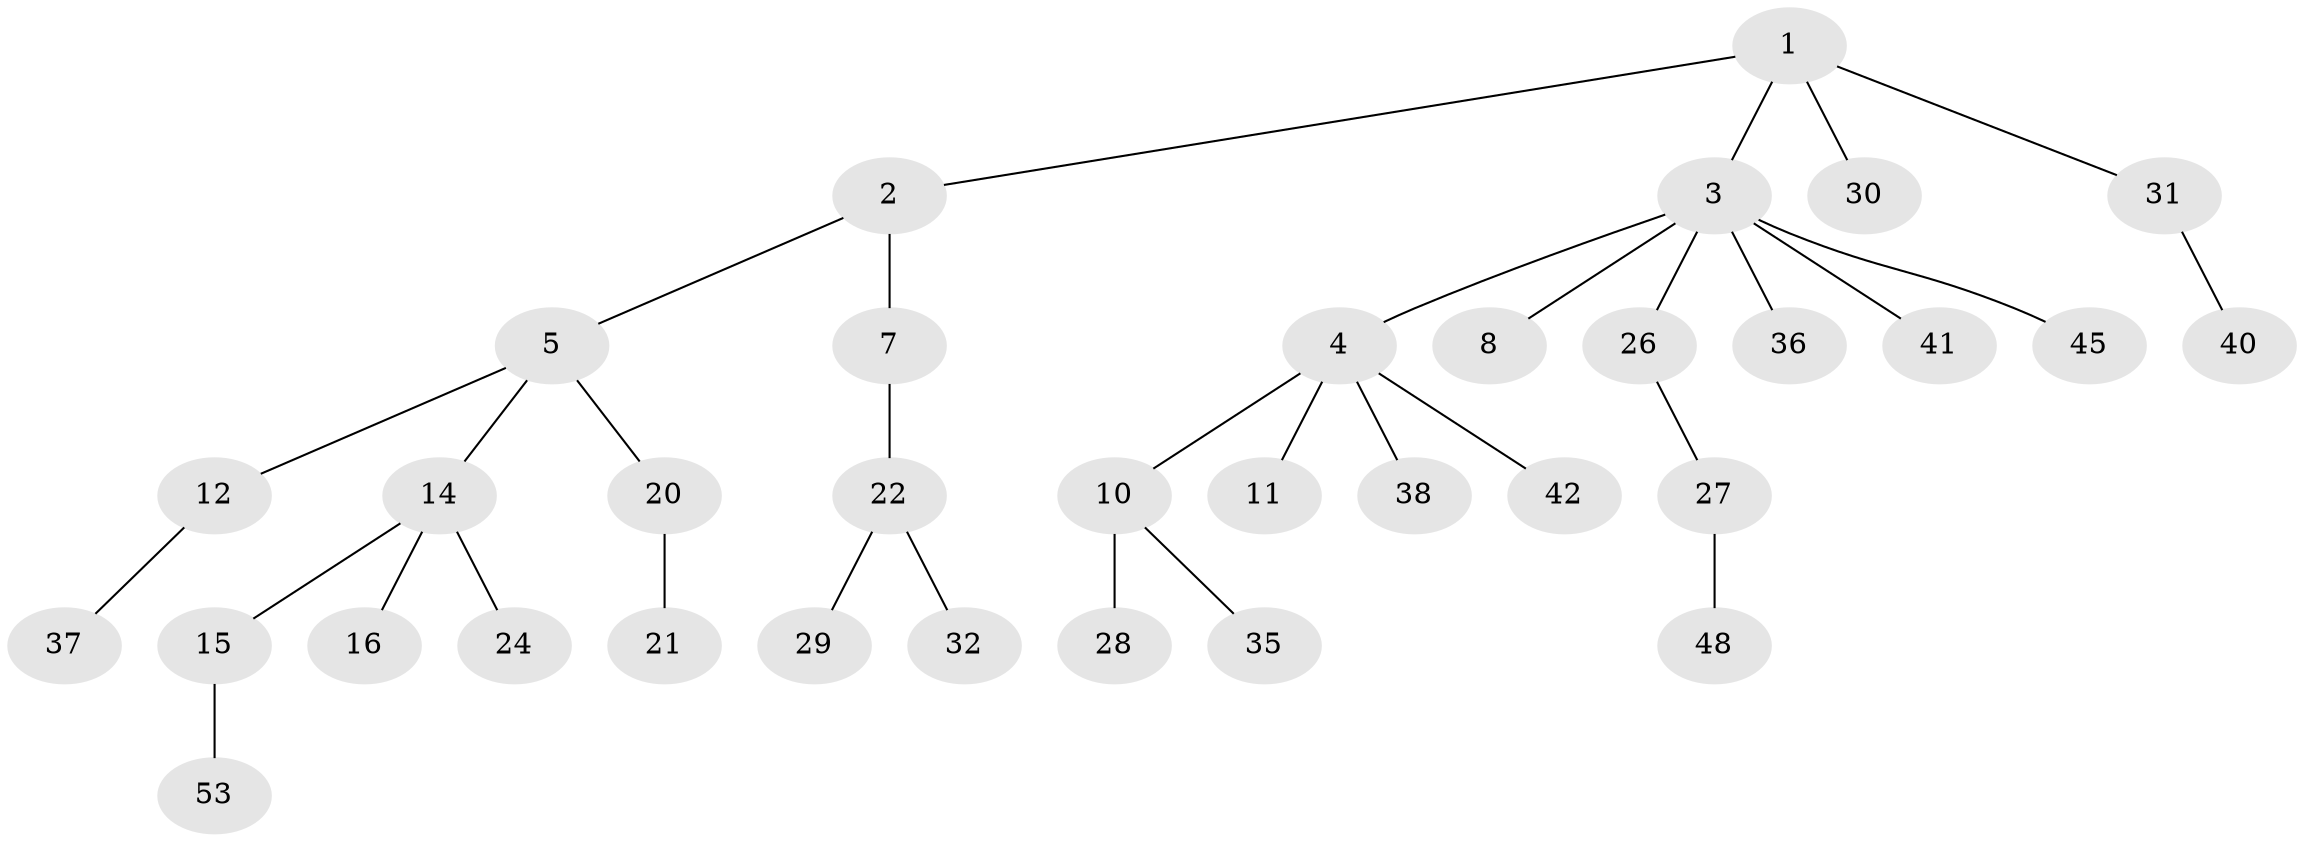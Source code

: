 // Generated by graph-tools (version 1.1) at 2025/52/02/27/25 19:52:13]
// undirected, 34 vertices, 33 edges
graph export_dot {
graph [start="1"]
  node [color=gray90,style=filled];
  1 [super="+13"];
  2 [super="+19"];
  3 [super="+43"];
  4 [super="+6"];
  5 [super="+9"];
  7 [super="+18"];
  8;
  10 [super="+25"];
  11;
  12 [super="+17"];
  14 [super="+23"];
  15;
  16 [super="+55"];
  20;
  21 [super="+33"];
  22 [super="+39"];
  24 [super="+49"];
  26;
  27 [super="+46"];
  28 [super="+51"];
  29 [super="+54"];
  30 [super="+34"];
  31 [super="+44"];
  32;
  35 [super="+47"];
  36;
  37;
  38 [super="+52"];
  40 [super="+50"];
  41;
  42;
  45;
  48;
  53;
  1 -- 2;
  1 -- 3;
  1 -- 30;
  1 -- 31;
  2 -- 5;
  2 -- 7;
  3 -- 4;
  3 -- 8;
  3 -- 26;
  3 -- 36;
  3 -- 41;
  3 -- 45;
  4 -- 11;
  4 -- 38;
  4 -- 10;
  4 -- 42;
  5 -- 12;
  5 -- 20;
  5 -- 14;
  7 -- 22;
  10 -- 28;
  10 -- 35;
  12 -- 37;
  14 -- 15;
  14 -- 16;
  14 -- 24;
  15 -- 53;
  20 -- 21;
  22 -- 29;
  22 -- 32;
  26 -- 27;
  27 -- 48;
  31 -- 40;
}
